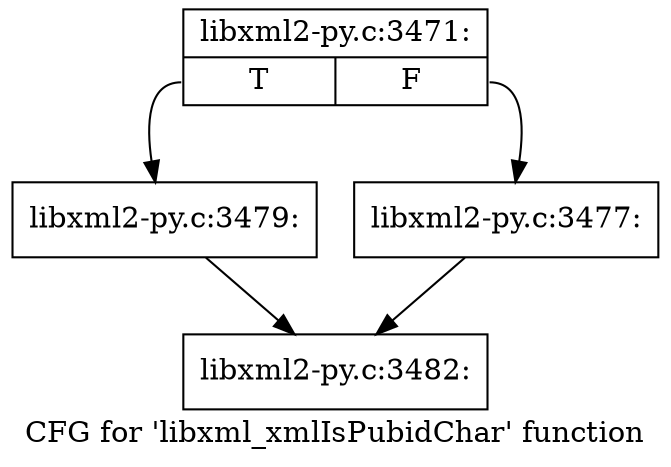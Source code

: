 digraph "CFG for 'libxml_xmlIsPubidChar' function" {
	label="CFG for 'libxml_xmlIsPubidChar' function";

	Node0x3f2f560 [shape=record,label="{libxml2-py.c:3471:|{<s0>T|<s1>F}}"];
	Node0x3f2f560:s0 -> Node0x3f33100;
	Node0x3f2f560:s1 -> Node0x3f330b0;
	Node0x3f330b0 [shape=record,label="{libxml2-py.c:3477:}"];
	Node0x3f330b0 -> Node0x3f318c0;
	Node0x3f33100 [shape=record,label="{libxml2-py.c:3479:}"];
	Node0x3f33100 -> Node0x3f318c0;
	Node0x3f318c0 [shape=record,label="{libxml2-py.c:3482:}"];
}
